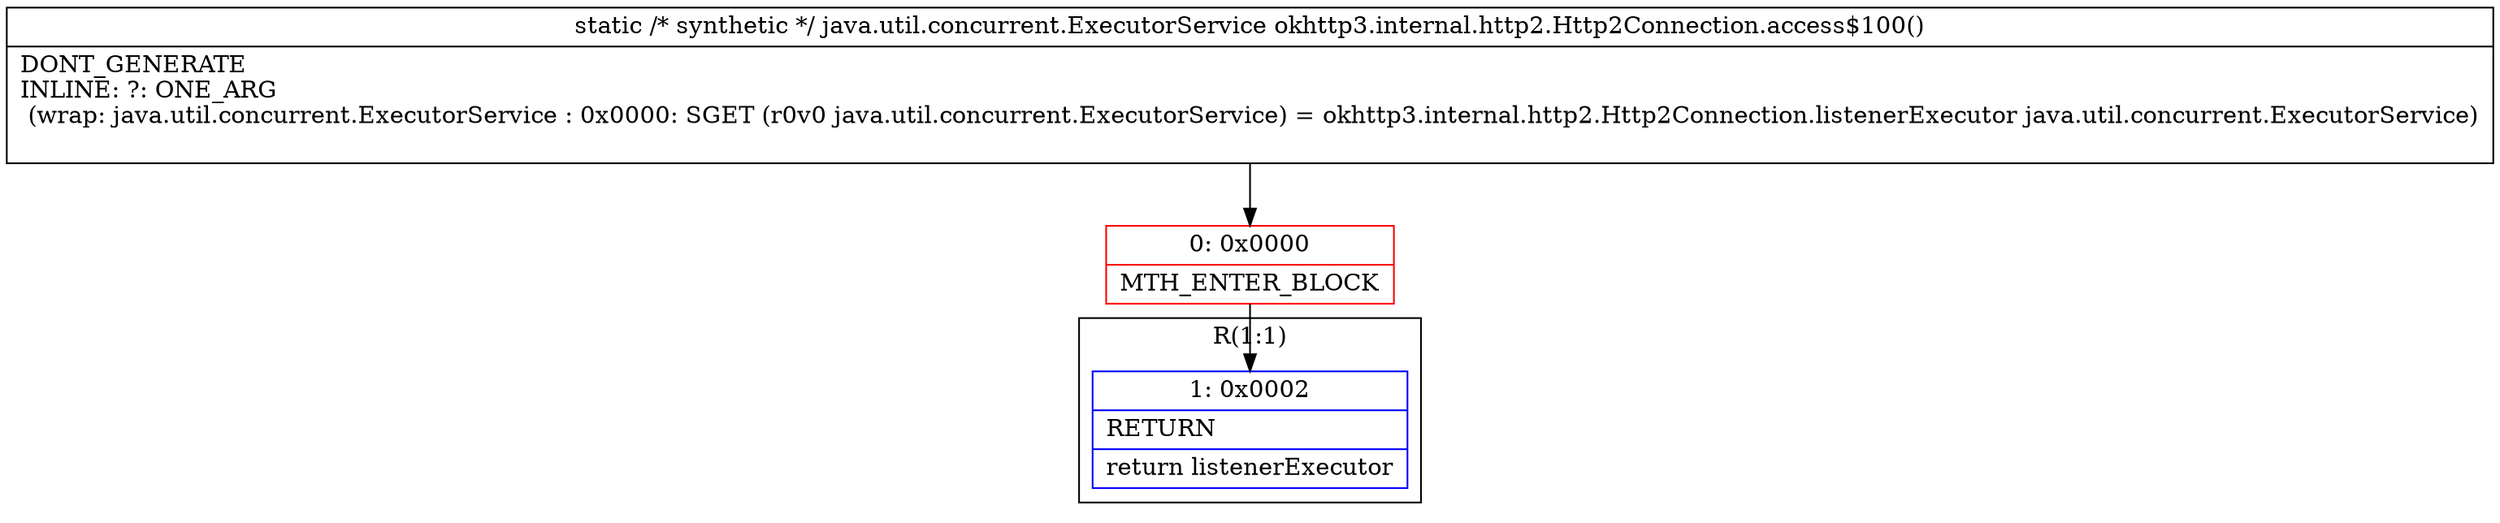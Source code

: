digraph "CFG forokhttp3.internal.http2.Http2Connection.access$100()Ljava\/util\/concurrent\/ExecutorService;" {
subgraph cluster_Region_97519836 {
label = "R(1:1)";
node [shape=record,color=blue];
Node_1 [shape=record,label="{1\:\ 0x0002|RETURN\l|return listenerExecutor\l}"];
}
Node_0 [shape=record,color=red,label="{0\:\ 0x0000|MTH_ENTER_BLOCK\l}"];
MethodNode[shape=record,label="{static \/* synthetic *\/ java.util.concurrent.ExecutorService okhttp3.internal.http2.Http2Connection.access$100()  | DONT_GENERATE\lINLINE: ?: ONE_ARG  \l  (wrap: java.util.concurrent.ExecutorService : 0x0000: SGET  (r0v0 java.util.concurrent.ExecutorService) =  okhttp3.internal.http2.Http2Connection.listenerExecutor java.util.concurrent.ExecutorService)\l\l}"];
MethodNode -> Node_0;
Node_0 -> Node_1;
}

